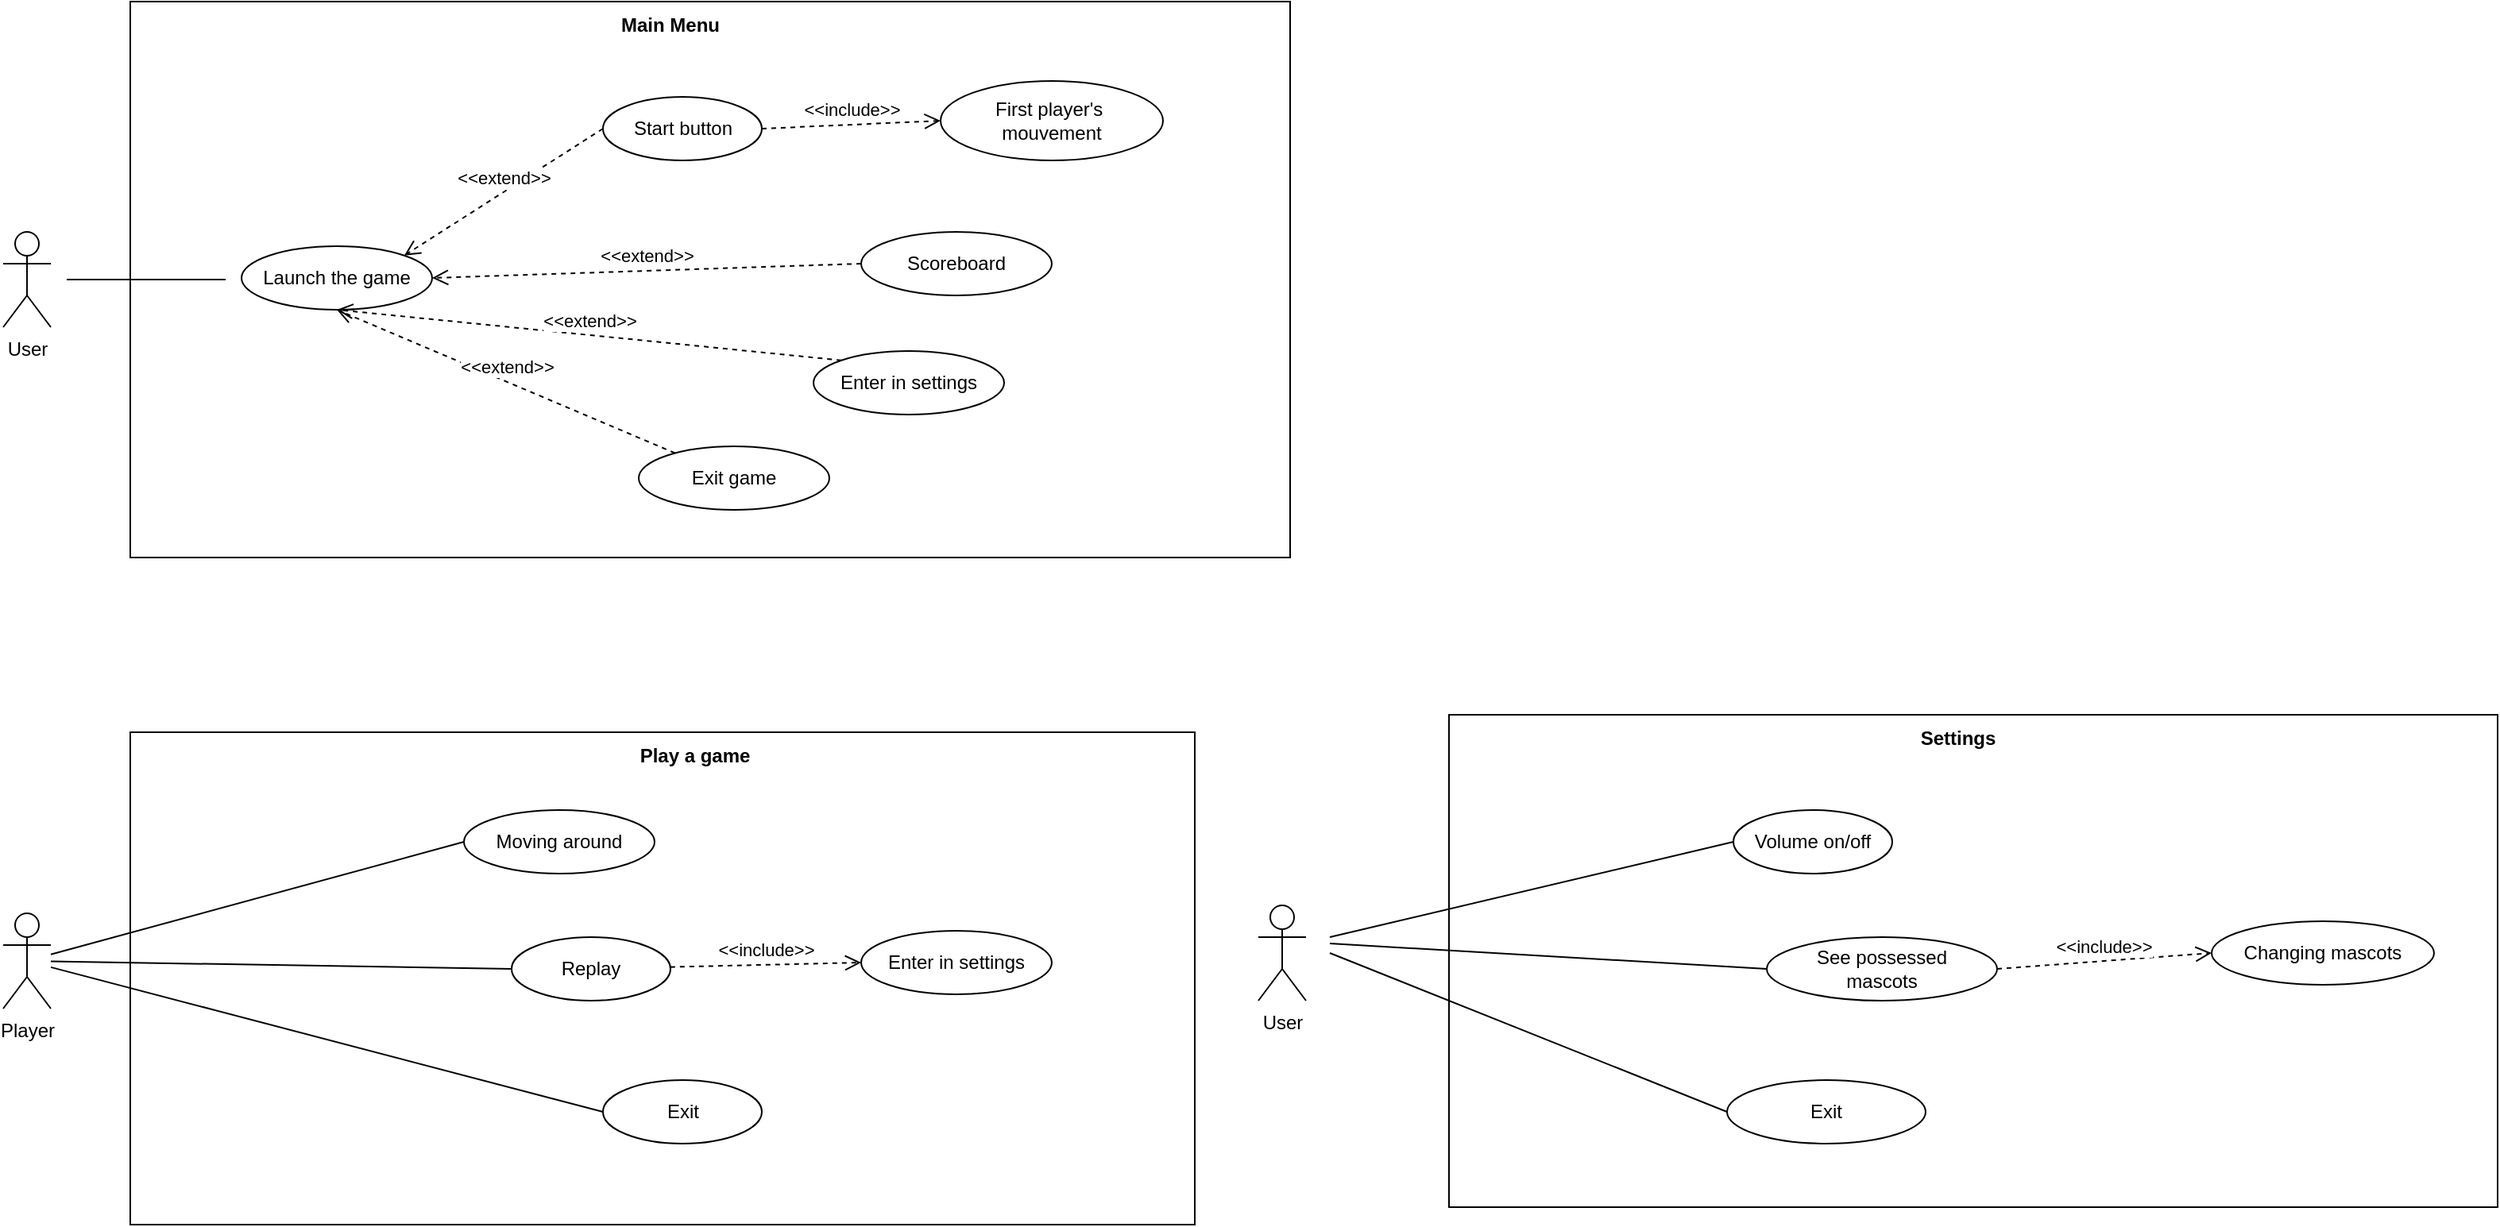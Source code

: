 <mxfile version="24.4.0" type="device">
  <diagram name="Page-1" id="ZEUsN2gPsXRhfNo_r65R">
    <mxGraphModel dx="1843" dy="887" grid="1" gridSize="10" guides="1" tooltips="1" connect="1" arrows="1" fold="1" page="1" pageScale="1" pageWidth="827" pageHeight="1169" math="0" shadow="0">
      <root>
        <mxCell id="0" />
        <mxCell id="1" parent="0" />
        <mxCell id="KFAPGsG9uHo6WZRoCOQE-3" value="Player" style="shape=umlActor;verticalLabelPosition=bottom;verticalAlign=top;html=1;outlineConnect=0;" parent="1" vertex="1">
          <mxGeometry x="80" y="574" width="30" height="60" as="geometry" />
        </mxCell>
        <mxCell id="KFAPGsG9uHo6WZRoCOQE-5" value="User" style="shape=umlActor;verticalLabelPosition=bottom;verticalAlign=top;html=1;outlineConnect=0;" parent="1" vertex="1">
          <mxGeometry x="80" y="145" width="30" height="60" as="geometry" />
        </mxCell>
        <mxCell id="KFAPGsG9uHo6WZRoCOQE-8" value="" style="rounded=0;whiteSpace=wrap;html=1;" parent="1" vertex="1">
          <mxGeometry x="160" width="730" height="350" as="geometry" />
        </mxCell>
        <mxCell id="KFAPGsG9uHo6WZRoCOQE-9" value="Main Menu" style="text;html=1;align=center;verticalAlign=middle;whiteSpace=wrap;rounded=0;perimeterSpacing=0;fontStyle=1" parent="1" vertex="1">
          <mxGeometry x="455" width="90" height="30" as="geometry" />
        </mxCell>
        <mxCell id="KFAPGsG9uHo6WZRoCOQE-10" value="Launch the game" style="ellipse;whiteSpace=wrap;html=1;" parent="1" vertex="1">
          <mxGeometry x="230" y="154" width="120" height="40" as="geometry" />
        </mxCell>
        <mxCell id="KFAPGsG9uHo6WZRoCOQE-11" value="First player&#39;s&amp;nbsp;&lt;div&gt;mouvement&lt;/div&gt;" style="ellipse;whiteSpace=wrap;html=1;" parent="1" vertex="1">
          <mxGeometry x="670" y="50" width="140" height="50" as="geometry" />
        </mxCell>
        <mxCell id="KFAPGsG9uHo6WZRoCOQE-13" value="Enter in settings" style="ellipse;whiteSpace=wrap;html=1;" parent="1" vertex="1">
          <mxGeometry x="590" y="220" width="120" height="40" as="geometry" />
        </mxCell>
        <mxCell id="KFAPGsG9uHo6WZRoCOQE-14" value="&amp;lt;&amp;lt;extend&amp;gt;&amp;gt;" style="html=1;verticalAlign=bottom;endArrow=open;dashed=1;endSize=8;curved=0;rounded=0;exitX=0;exitY=0;exitDx=0;exitDy=0;entryX=0.5;entryY=1;entryDx=0;entryDy=0;" parent="1" source="KFAPGsG9uHo6WZRoCOQE-13" target="KFAPGsG9uHo6WZRoCOQE-10" edge="1">
          <mxGeometry relative="1" as="geometry">
            <mxPoint x="780" y="250" as="sourcePoint" />
            <mxPoint x="700" y="250" as="targetPoint" />
          </mxGeometry>
        </mxCell>
        <mxCell id="KFAPGsG9uHo6WZRoCOQE-16" value="&amp;lt;&amp;lt;extend&amp;gt;&amp;gt;" style="html=1;verticalAlign=bottom;endArrow=open;dashed=1;endSize=8;curved=0;rounded=0;entryX=1;entryY=0;entryDx=0;entryDy=0;exitX=0;exitY=0.5;exitDx=0;exitDy=0;" parent="1" source="CpVvzvuBg_-nMTwvgmVo-2" target="KFAPGsG9uHo6WZRoCOQE-10" edge="1">
          <mxGeometry relative="1" as="geometry">
            <mxPoint x="490" y="290" as="sourcePoint" />
            <mxPoint x="310" y="180" as="targetPoint" />
          </mxGeometry>
        </mxCell>
        <mxCell id="KFAPGsG9uHo6WZRoCOQE-17" value="" style="line;strokeWidth=1;fillColor=none;align=left;verticalAlign=middle;spacingTop=-1;spacingLeft=3;spacingRight=3;rotatable=0;labelPosition=right;points=[];portConstraint=eastwest;strokeColor=inherit;" parent="1" vertex="1">
          <mxGeometry x="120" y="171" width="100" height="8" as="geometry" />
        </mxCell>
        <mxCell id="KFAPGsG9uHo6WZRoCOQE-30" value="" style="rounded=0;whiteSpace=wrap;html=1;" parent="1" vertex="1">
          <mxGeometry x="160" y="460" width="670" height="310" as="geometry" />
        </mxCell>
        <mxCell id="KFAPGsG9uHo6WZRoCOQE-31" value="Play a game" style="text;html=1;align=center;verticalAlign=middle;whiteSpace=wrap;rounded=0;perimeterSpacing=0;fontStyle=1" parent="1" vertex="1">
          <mxGeometry x="457.5" y="460" width="115" height="30" as="geometry" />
        </mxCell>
        <mxCell id="KFAPGsG9uHo6WZRoCOQE-32" value="Moving around" style="ellipse;whiteSpace=wrap;html=1;" parent="1" vertex="1">
          <mxGeometry x="370" y="509" width="120" height="40" as="geometry" />
        </mxCell>
        <mxCell id="KFAPGsG9uHo6WZRoCOQE-33" value="Exit" style="ellipse;whiteSpace=wrap;html=1;" parent="1" vertex="1">
          <mxGeometry x="457.5" y="679" width="100" height="40" as="geometry" />
        </mxCell>
        <mxCell id="KFAPGsG9uHo6WZRoCOQE-35" value="Enter in settings" style="ellipse;whiteSpace=wrap;html=1;" parent="1" vertex="1">
          <mxGeometry x="620" y="585" width="120" height="40" as="geometry" />
        </mxCell>
        <mxCell id="KFAPGsG9uHo6WZRoCOQE-36" value="&amp;lt;&amp;lt;include&amp;gt;&amp;gt;" style="html=1;verticalAlign=bottom;endArrow=open;dashed=1;endSize=8;curved=0;rounded=0;entryX=0;entryY=0.5;entryDx=0;entryDy=0;" parent="1" target="KFAPGsG9uHo6WZRoCOQE-35" edge="1" source="KFAPGsG9uHo6WZRoCOQE-42">
          <mxGeometry relative="1" as="geometry">
            <mxPoint x="490" y="710" as="sourcePoint" />
            <mxPoint x="730" y="680" as="targetPoint" />
          </mxGeometry>
        </mxCell>
        <mxCell id="KFAPGsG9uHo6WZRoCOQE-40" value="" style="endArrow=none;html=1;rounded=0;entryX=0;entryY=0.5;entryDx=0;entryDy=0;" parent="1" source="KFAPGsG9uHo6WZRoCOQE-3" target="KFAPGsG9uHo6WZRoCOQE-32" edge="1">
          <mxGeometry width="50" height="50" relative="1" as="geometry">
            <mxPoint x="140" y="604.418" as="sourcePoint" />
            <mxPoint x="720" y="440" as="targetPoint" />
          </mxGeometry>
        </mxCell>
        <mxCell id="KFAPGsG9uHo6WZRoCOQE-41" value="" style="endArrow=none;html=1;rounded=0;entryX=0;entryY=0.5;entryDx=0;entryDy=0;" parent="1" source="KFAPGsG9uHo6WZRoCOQE-3" target="KFAPGsG9uHo6WZRoCOQE-33" edge="1">
          <mxGeometry width="50" height="50" relative="1" as="geometry">
            <mxPoint x="140" y="600.431" as="sourcePoint" />
            <mxPoint x="450" y="625" as="targetPoint" />
          </mxGeometry>
        </mxCell>
        <mxCell id="KFAPGsG9uHo6WZRoCOQE-42" value="Replay" style="ellipse;whiteSpace=wrap;html=1;" parent="1" vertex="1">
          <mxGeometry x="400" y="589" width="100" height="40" as="geometry" />
        </mxCell>
        <mxCell id="KFAPGsG9uHo6WZRoCOQE-43" value="" style="endArrow=none;html=1;rounded=0;entryX=0;entryY=0.5;entryDx=0;entryDy=0;" parent="1" source="KFAPGsG9uHo6WZRoCOQE-3" target="KFAPGsG9uHo6WZRoCOQE-42" edge="1">
          <mxGeometry width="50" height="50" relative="1" as="geometry">
            <mxPoint x="140" y="610.0" as="sourcePoint" />
            <mxPoint x="510" y="805" as="targetPoint" />
          </mxGeometry>
        </mxCell>
        <mxCell id="KFAPGsG9uHo6WZRoCOQE-69" value="User" style="shape=umlActor;verticalLabelPosition=bottom;verticalAlign=top;html=1;outlineConnect=0;" parent="1" vertex="1">
          <mxGeometry x="870" y="569" width="30" height="60" as="geometry" />
        </mxCell>
        <mxCell id="KFAPGsG9uHo6WZRoCOQE-70" value="" style="rounded=0;whiteSpace=wrap;html=1;" parent="1" vertex="1">
          <mxGeometry x="990" y="449" width="660" height="310" as="geometry" />
        </mxCell>
        <mxCell id="KFAPGsG9uHo6WZRoCOQE-71" value="Settings" style="text;html=1;align=center;verticalAlign=middle;whiteSpace=wrap;rounded=0;perimeterSpacing=0;fontStyle=1" parent="1" vertex="1">
          <mxGeometry x="1272.5" y="449" width="75" height="30" as="geometry" />
        </mxCell>
        <mxCell id="KFAPGsG9uHo6WZRoCOQE-72" value="See possessed&lt;div&gt;mascots&lt;/div&gt;" style="ellipse;whiteSpace=wrap;html=1;" parent="1" vertex="1">
          <mxGeometry x="1190" y="589" width="145" height="40" as="geometry" />
        </mxCell>
        <mxCell id="KFAPGsG9uHo6WZRoCOQE-73" value="Volume on/off" style="ellipse;whiteSpace=wrap;html=1;" parent="1" vertex="1">
          <mxGeometry x="1169" y="509" width="100" height="40" as="geometry" />
        </mxCell>
        <mxCell id="KFAPGsG9uHo6WZRoCOQE-74" value="Changing mascots" style="ellipse;whiteSpace=wrap;html=1;" parent="1" vertex="1">
          <mxGeometry x="1470" y="579" width="140" height="40" as="geometry" />
        </mxCell>
        <mxCell id="KFAPGsG9uHo6WZRoCOQE-75" value="&amp;lt;&amp;lt;include&amp;gt;&amp;gt;" style="html=1;verticalAlign=bottom;endArrow=open;dashed=1;endSize=8;curved=0;rounded=0;entryX=0;entryY=0.5;entryDx=0;entryDy=0;exitX=1;exitY=0.5;exitDx=0;exitDy=0;" parent="1" source="KFAPGsG9uHo6WZRoCOQE-72" target="KFAPGsG9uHo6WZRoCOQE-74" edge="1">
          <mxGeometry relative="1" as="geometry">
            <mxPoint x="1265" y="699" as="sourcePoint" />
            <mxPoint x="1505" y="669" as="targetPoint" />
          </mxGeometry>
        </mxCell>
        <mxCell id="KFAPGsG9uHo6WZRoCOQE-76" value="" style="endArrow=none;html=1;rounded=0;entryX=0;entryY=0.5;entryDx=0;entryDy=0;" parent="1" target="KFAPGsG9uHo6WZRoCOQE-72" edge="1">
          <mxGeometry width="50" height="50" relative="1" as="geometry">
            <mxPoint x="915" y="593" as="sourcePoint" />
            <mxPoint x="1495" y="429" as="targetPoint" />
          </mxGeometry>
        </mxCell>
        <mxCell id="KFAPGsG9uHo6WZRoCOQE-77" value="" style="endArrow=none;html=1;rounded=0;entryX=0;entryY=0.5;entryDx=0;entryDy=0;" parent="1" target="KFAPGsG9uHo6WZRoCOQE-73" edge="1">
          <mxGeometry width="50" height="50" relative="1" as="geometry">
            <mxPoint x="915" y="589" as="sourcePoint" />
            <mxPoint x="1225" y="614" as="targetPoint" />
          </mxGeometry>
        </mxCell>
        <mxCell id="KFAPGsG9uHo6WZRoCOQE-78" value="Exit" style="ellipse;whiteSpace=wrap;html=1;" parent="1" vertex="1">
          <mxGeometry x="1165" y="679" width="125" height="40" as="geometry" />
        </mxCell>
        <mxCell id="KFAPGsG9uHo6WZRoCOQE-79" value="" style="endArrow=none;html=1;rounded=0;entryX=0;entryY=0.5;entryDx=0;entryDy=0;" parent="1" target="KFAPGsG9uHo6WZRoCOQE-78" edge="1">
          <mxGeometry width="50" height="50" relative="1" as="geometry">
            <mxPoint x="915" y="599" as="sourcePoint" />
            <mxPoint x="1285" y="794" as="targetPoint" />
          </mxGeometry>
        </mxCell>
        <mxCell id="CpVvzvuBg_-nMTwvgmVo-2" value="Start button" style="ellipse;whiteSpace=wrap;html=1;" vertex="1" parent="1">
          <mxGeometry x="457.5" y="60" width="100" height="40" as="geometry" />
        </mxCell>
        <mxCell id="CpVvzvuBg_-nMTwvgmVo-4" value="Scoreboard" style="ellipse;whiteSpace=wrap;html=1;" vertex="1" parent="1">
          <mxGeometry x="620" y="145" width="120" height="40" as="geometry" />
        </mxCell>
        <mxCell id="CpVvzvuBg_-nMTwvgmVo-5" value="&amp;lt;&amp;lt;extend&amp;gt;&amp;gt;" style="html=1;verticalAlign=bottom;endArrow=open;dashed=1;endSize=8;curved=0;rounded=0;exitX=0;exitY=0.5;exitDx=0;exitDy=0;entryX=1;entryY=0.5;entryDx=0;entryDy=0;" edge="1" parent="1" source="CpVvzvuBg_-nMTwvgmVo-4" target="KFAPGsG9uHo6WZRoCOQE-10">
          <mxGeometry relative="1" as="geometry">
            <mxPoint x="480" y="246" as="sourcePoint" />
            <mxPoint x="300" y="204" as="targetPoint" />
          </mxGeometry>
        </mxCell>
        <mxCell id="CpVvzvuBg_-nMTwvgmVo-6" value="Exit game" style="ellipse;whiteSpace=wrap;html=1;" vertex="1" parent="1">
          <mxGeometry x="480" y="280" width="120" height="40" as="geometry" />
        </mxCell>
        <mxCell id="CpVvzvuBg_-nMTwvgmVo-7" value="&amp;lt;&amp;lt;extend&amp;gt;&amp;gt;" style="html=1;verticalAlign=bottom;endArrow=open;dashed=1;endSize=8;curved=0;rounded=0;entryX=0.5;entryY=1;entryDx=0;entryDy=0;" edge="1" parent="1" source="CpVvzvuBg_-nMTwvgmVo-6" target="KFAPGsG9uHo6WZRoCOQE-10">
          <mxGeometry relative="1" as="geometry">
            <mxPoint x="593" y="236" as="sourcePoint" />
            <mxPoint x="300" y="204" as="targetPoint" />
          </mxGeometry>
        </mxCell>
        <mxCell id="CpVvzvuBg_-nMTwvgmVo-8" style="edgeStyle=orthogonalEdgeStyle;rounded=0;orthogonalLoop=1;jettySize=auto;html=1;exitX=0.5;exitY=1;exitDx=0;exitDy=0;" edge="1" parent="1" source="KFAPGsG9uHo6WZRoCOQE-35" target="KFAPGsG9uHo6WZRoCOQE-35">
          <mxGeometry relative="1" as="geometry" />
        </mxCell>
        <mxCell id="CpVvzvuBg_-nMTwvgmVo-9" value="&amp;lt;&amp;lt;include&amp;gt;&amp;gt;" style="html=1;verticalAlign=bottom;endArrow=open;dashed=1;endSize=8;curved=0;rounded=0;entryX=0;entryY=0.5;entryDx=0;entryDy=0;exitX=1;exitY=0.5;exitDx=0;exitDy=0;" edge="1" parent="1" source="CpVvzvuBg_-nMTwvgmVo-2" target="KFAPGsG9uHo6WZRoCOQE-11">
          <mxGeometry relative="1" as="geometry">
            <mxPoint x="510" y="618" as="sourcePoint" />
            <mxPoint x="610" y="615" as="targetPoint" />
          </mxGeometry>
        </mxCell>
      </root>
    </mxGraphModel>
  </diagram>
</mxfile>
